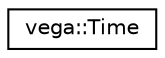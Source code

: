 digraph "Graphical Class Hierarchy"
{
  edge [fontname="Helvetica",fontsize="10",labelfontname="Helvetica",labelfontsize="10"];
  node [fontname="Helvetica",fontsize="10",shape=record];
  rankdir="LR";
  Node0 [label="vega::Time",height=0.2,width=0.4,color="black", fillcolor="white", style="filled",URL="$classvega_1_1Time.html",tooltip="Time. "];
}
